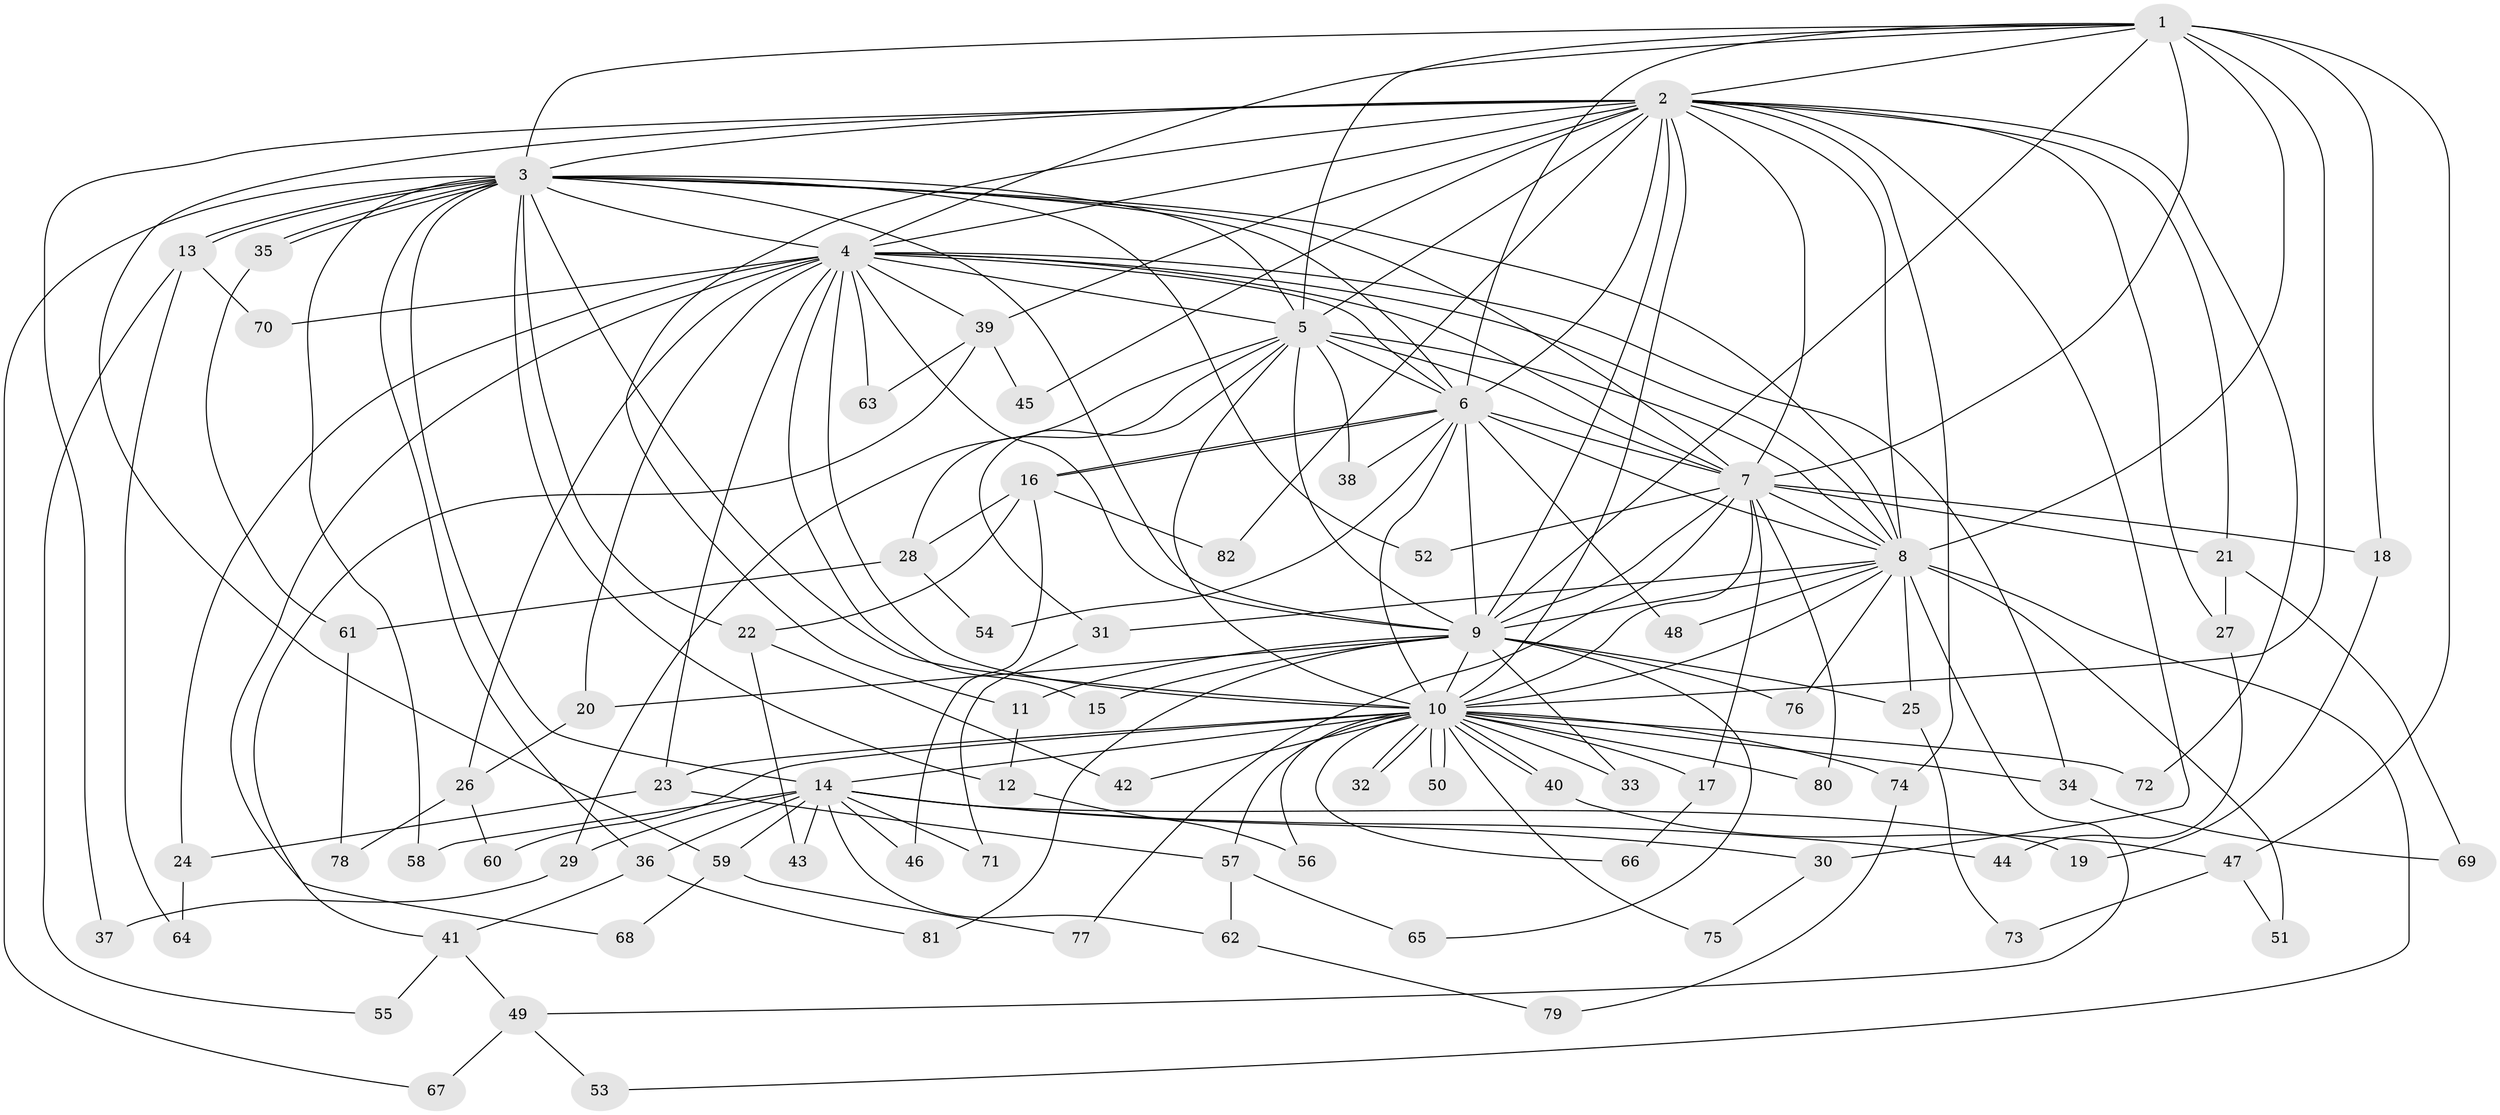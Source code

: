 // coarse degree distribution, {11: 0.030303030303030304, 4: 0.18181818181818182, 3: 0.45454545454545453, 10: 0.030303030303030304, 9: 0.030303030303030304, 20: 0.030303030303030304, 12: 0.030303030303030304, 2: 0.06060606060606061, 8: 0.030303030303030304, 18: 0.030303030303030304, 1: 0.06060606060606061, 5: 0.030303030303030304}
// Generated by graph-tools (version 1.1) at 2025/36/03/04/25 23:36:38]
// undirected, 82 vertices, 189 edges
graph export_dot {
  node [color=gray90,style=filled];
  1;
  2;
  3;
  4;
  5;
  6;
  7;
  8;
  9;
  10;
  11;
  12;
  13;
  14;
  15;
  16;
  17;
  18;
  19;
  20;
  21;
  22;
  23;
  24;
  25;
  26;
  27;
  28;
  29;
  30;
  31;
  32;
  33;
  34;
  35;
  36;
  37;
  38;
  39;
  40;
  41;
  42;
  43;
  44;
  45;
  46;
  47;
  48;
  49;
  50;
  51;
  52;
  53;
  54;
  55;
  56;
  57;
  58;
  59;
  60;
  61;
  62;
  63;
  64;
  65;
  66;
  67;
  68;
  69;
  70;
  71;
  72;
  73;
  74;
  75;
  76;
  77;
  78;
  79;
  80;
  81;
  82;
  1 -- 2;
  1 -- 3;
  1 -- 4;
  1 -- 5;
  1 -- 6;
  1 -- 7;
  1 -- 8;
  1 -- 9;
  1 -- 10;
  1 -- 18;
  1 -- 47;
  2 -- 3;
  2 -- 4;
  2 -- 5;
  2 -- 6;
  2 -- 7;
  2 -- 8;
  2 -- 9;
  2 -- 10;
  2 -- 11;
  2 -- 21;
  2 -- 27;
  2 -- 30;
  2 -- 37;
  2 -- 39;
  2 -- 45;
  2 -- 59;
  2 -- 72;
  2 -- 74;
  2 -- 82;
  3 -- 4;
  3 -- 5;
  3 -- 6;
  3 -- 7;
  3 -- 8;
  3 -- 9;
  3 -- 10;
  3 -- 12;
  3 -- 13;
  3 -- 13;
  3 -- 14;
  3 -- 22;
  3 -- 35;
  3 -- 35;
  3 -- 36;
  3 -- 52;
  3 -- 58;
  3 -- 67;
  4 -- 5;
  4 -- 6;
  4 -- 7;
  4 -- 8;
  4 -- 9;
  4 -- 10;
  4 -- 15;
  4 -- 20;
  4 -- 23;
  4 -- 24;
  4 -- 26;
  4 -- 34;
  4 -- 39;
  4 -- 63;
  4 -- 68;
  4 -- 70;
  5 -- 6;
  5 -- 7;
  5 -- 8;
  5 -- 9;
  5 -- 10;
  5 -- 28;
  5 -- 29;
  5 -- 31;
  5 -- 38;
  6 -- 7;
  6 -- 8;
  6 -- 9;
  6 -- 10;
  6 -- 16;
  6 -- 16;
  6 -- 38;
  6 -- 48;
  6 -- 54;
  7 -- 8;
  7 -- 9;
  7 -- 10;
  7 -- 17;
  7 -- 18;
  7 -- 21;
  7 -- 52;
  7 -- 77;
  7 -- 80;
  8 -- 9;
  8 -- 10;
  8 -- 25;
  8 -- 31;
  8 -- 48;
  8 -- 49;
  8 -- 51;
  8 -- 53;
  8 -- 76;
  9 -- 10;
  9 -- 11;
  9 -- 15;
  9 -- 20;
  9 -- 25;
  9 -- 33;
  9 -- 65;
  9 -- 76;
  9 -- 81;
  10 -- 14;
  10 -- 17;
  10 -- 23;
  10 -- 32;
  10 -- 32;
  10 -- 33;
  10 -- 34;
  10 -- 40;
  10 -- 40;
  10 -- 42;
  10 -- 50;
  10 -- 50;
  10 -- 56;
  10 -- 57;
  10 -- 60;
  10 -- 66;
  10 -- 72;
  10 -- 74;
  10 -- 75;
  10 -- 80;
  11 -- 12;
  12 -- 56;
  13 -- 55;
  13 -- 64;
  13 -- 70;
  14 -- 19;
  14 -- 29;
  14 -- 30;
  14 -- 36;
  14 -- 43;
  14 -- 44;
  14 -- 46;
  14 -- 58;
  14 -- 59;
  14 -- 62;
  14 -- 71;
  16 -- 22;
  16 -- 28;
  16 -- 46;
  16 -- 82;
  17 -- 66;
  18 -- 19;
  20 -- 26;
  21 -- 27;
  21 -- 69;
  22 -- 42;
  22 -- 43;
  23 -- 24;
  23 -- 57;
  24 -- 64;
  25 -- 73;
  26 -- 60;
  26 -- 78;
  27 -- 44;
  28 -- 54;
  28 -- 61;
  29 -- 37;
  30 -- 75;
  31 -- 71;
  34 -- 69;
  35 -- 61;
  36 -- 41;
  36 -- 81;
  39 -- 41;
  39 -- 45;
  39 -- 63;
  40 -- 47;
  41 -- 49;
  41 -- 55;
  47 -- 51;
  47 -- 73;
  49 -- 53;
  49 -- 67;
  57 -- 62;
  57 -- 65;
  59 -- 68;
  59 -- 77;
  61 -- 78;
  62 -- 79;
  74 -- 79;
}
